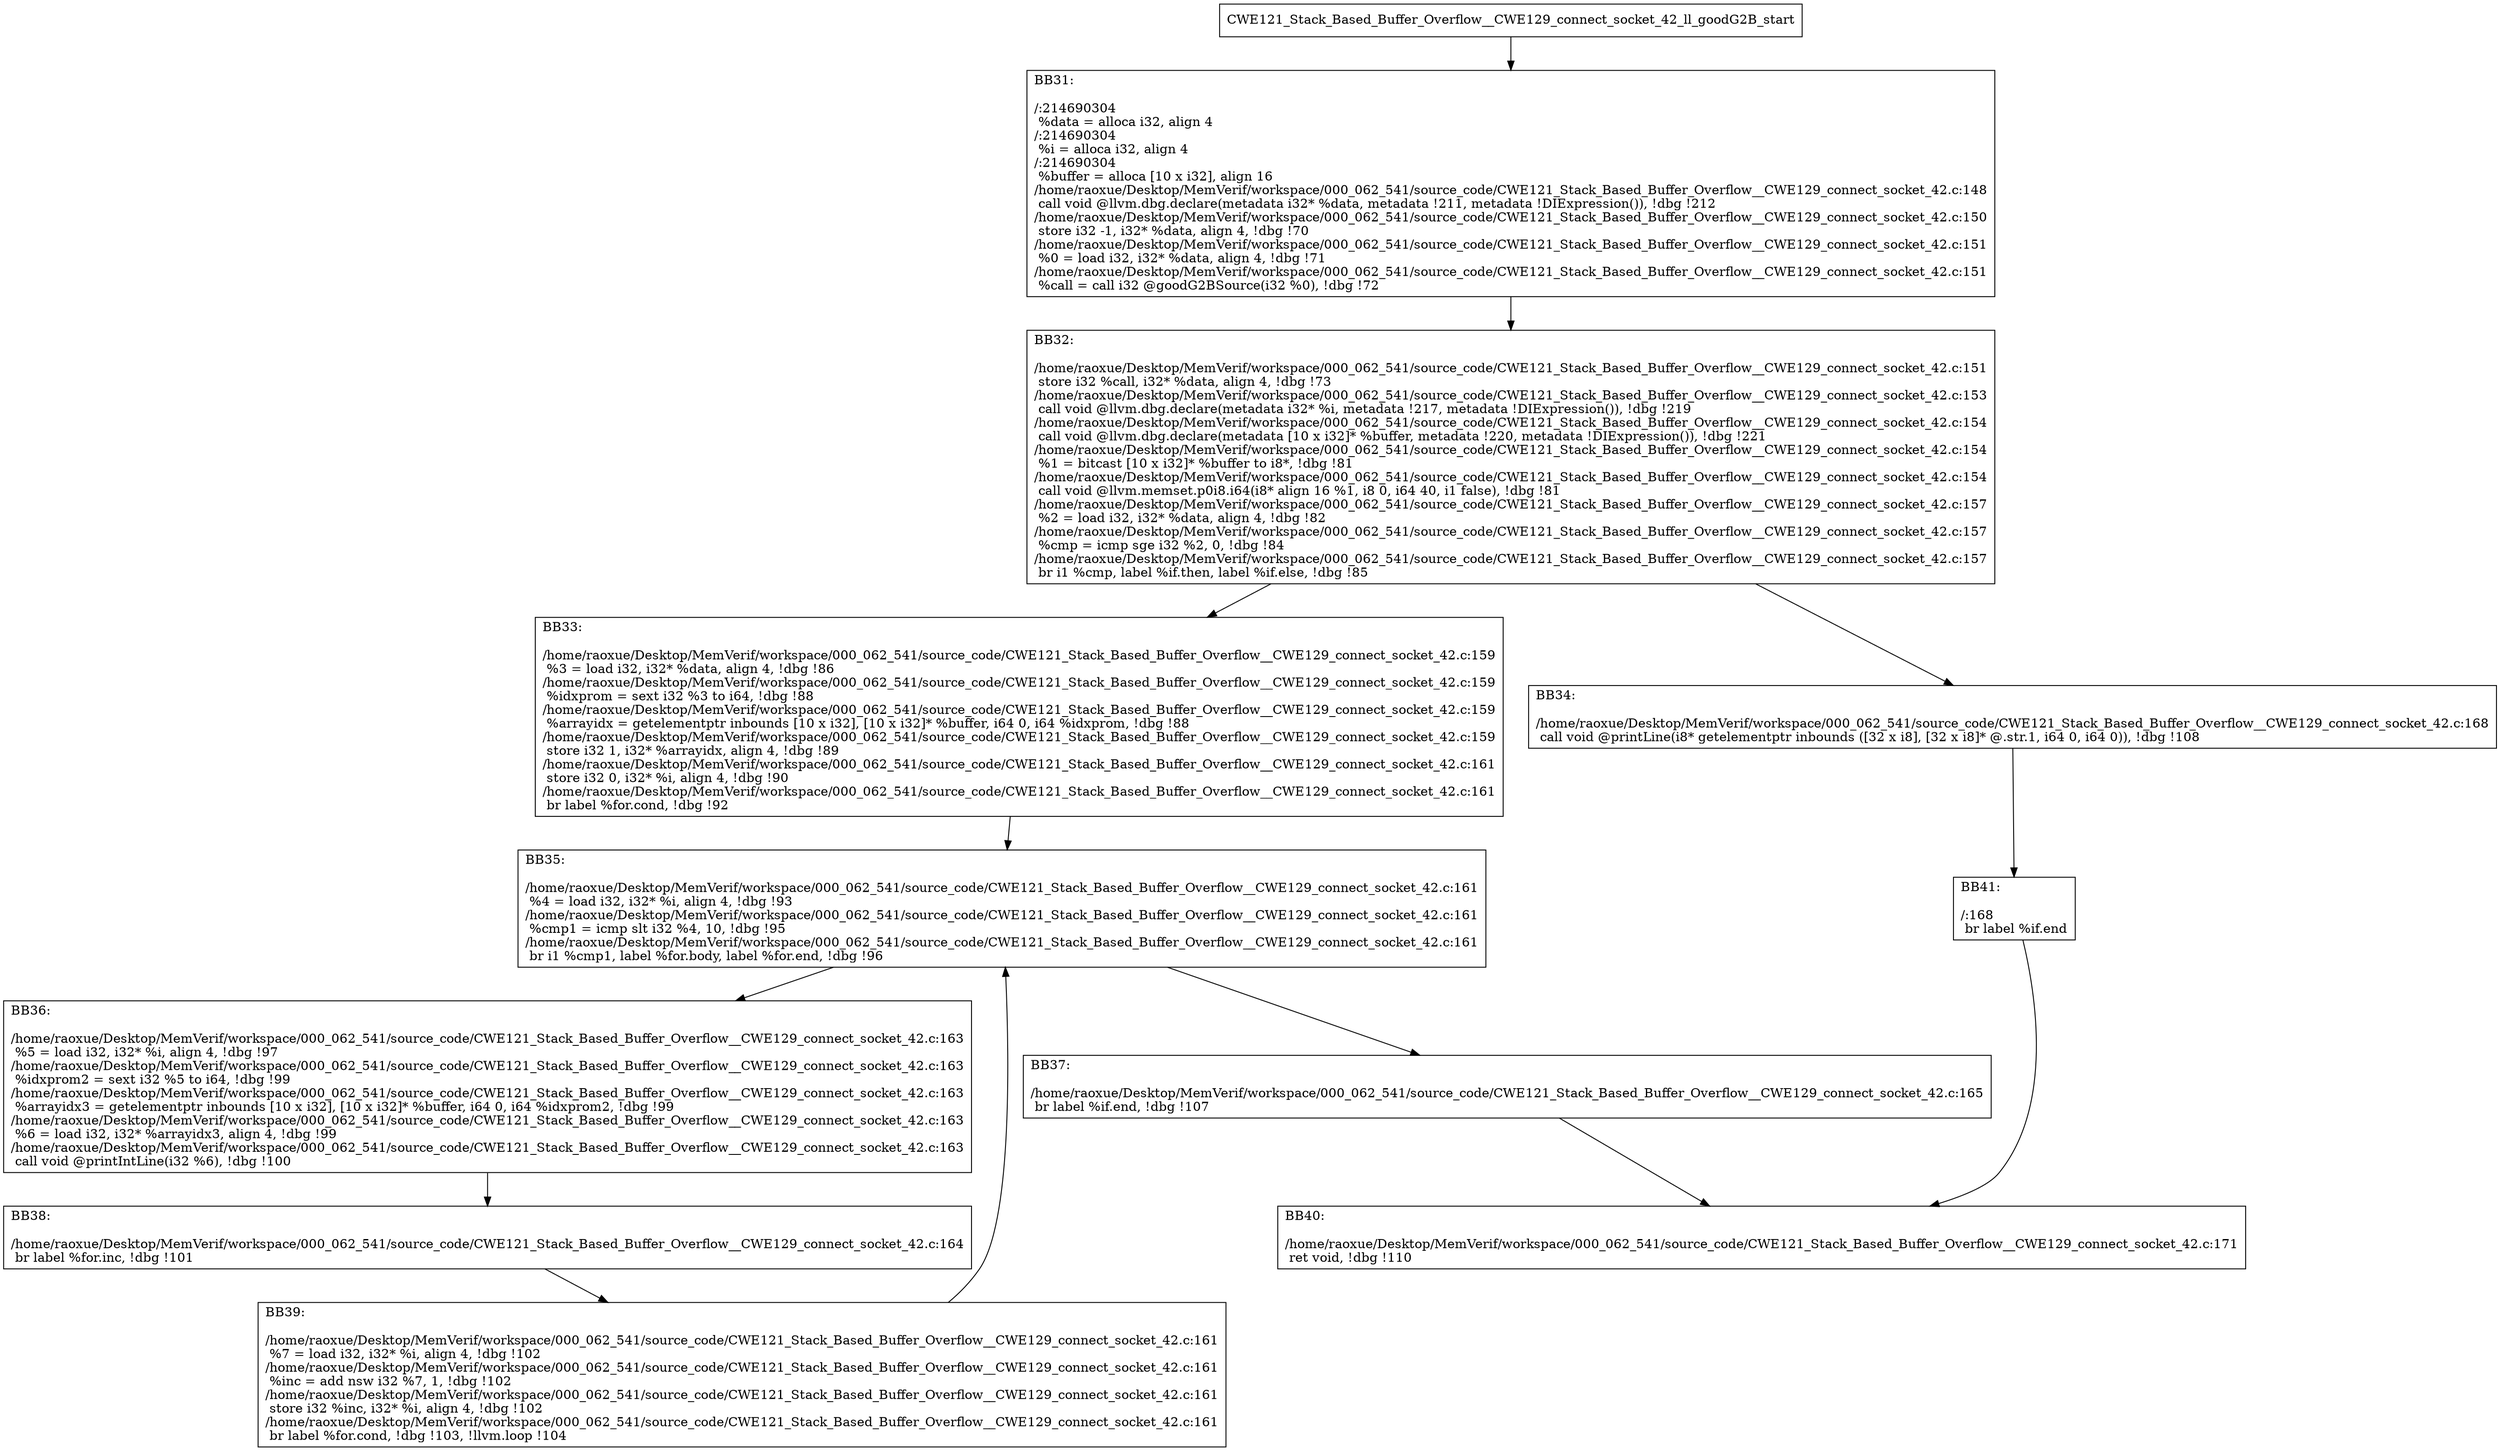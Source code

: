 digraph "CFG for'CWE121_Stack_Based_Buffer_Overflow__CWE129_connect_socket_42_ll_goodG2B' function" {
	BBCWE121_Stack_Based_Buffer_Overflow__CWE129_connect_socket_42_ll_goodG2B_start[shape=record,label="{CWE121_Stack_Based_Buffer_Overflow__CWE129_connect_socket_42_ll_goodG2B_start}"];
	BBCWE121_Stack_Based_Buffer_Overflow__CWE129_connect_socket_42_ll_goodG2B_start-> CWE121_Stack_Based_Buffer_Overflow__CWE129_connect_socket_42_ll_goodG2BBB31;
	CWE121_Stack_Based_Buffer_Overflow__CWE129_connect_socket_42_ll_goodG2BBB31 [shape=record, label="{BB31:\l\l/:214690304\l
  %data = alloca i32, align 4\l
/:214690304\l
  %i = alloca i32, align 4\l
/:214690304\l
  %buffer = alloca [10 x i32], align 16\l
/home/raoxue/Desktop/MemVerif/workspace/000_062_541/source_code/CWE121_Stack_Based_Buffer_Overflow__CWE129_connect_socket_42.c:148\l
  call void @llvm.dbg.declare(metadata i32* %data, metadata !211, metadata !DIExpression()), !dbg !212\l
/home/raoxue/Desktop/MemVerif/workspace/000_062_541/source_code/CWE121_Stack_Based_Buffer_Overflow__CWE129_connect_socket_42.c:150\l
  store i32 -1, i32* %data, align 4, !dbg !70\l
/home/raoxue/Desktop/MemVerif/workspace/000_062_541/source_code/CWE121_Stack_Based_Buffer_Overflow__CWE129_connect_socket_42.c:151\l
  %0 = load i32, i32* %data, align 4, !dbg !71\l
/home/raoxue/Desktop/MemVerif/workspace/000_062_541/source_code/CWE121_Stack_Based_Buffer_Overflow__CWE129_connect_socket_42.c:151\l
  %call = call i32 @goodG2BSource(i32 %0), !dbg !72\l
}"];
	CWE121_Stack_Based_Buffer_Overflow__CWE129_connect_socket_42_ll_goodG2BBB31-> CWE121_Stack_Based_Buffer_Overflow__CWE129_connect_socket_42_ll_goodG2BBB32;
	CWE121_Stack_Based_Buffer_Overflow__CWE129_connect_socket_42_ll_goodG2BBB32 [shape=record, label="{BB32:\l\l/home/raoxue/Desktop/MemVerif/workspace/000_062_541/source_code/CWE121_Stack_Based_Buffer_Overflow__CWE129_connect_socket_42.c:151\l
  store i32 %call, i32* %data, align 4, !dbg !73\l
/home/raoxue/Desktop/MemVerif/workspace/000_062_541/source_code/CWE121_Stack_Based_Buffer_Overflow__CWE129_connect_socket_42.c:153\l
  call void @llvm.dbg.declare(metadata i32* %i, metadata !217, metadata !DIExpression()), !dbg !219\l
/home/raoxue/Desktop/MemVerif/workspace/000_062_541/source_code/CWE121_Stack_Based_Buffer_Overflow__CWE129_connect_socket_42.c:154\l
  call void @llvm.dbg.declare(metadata [10 x i32]* %buffer, metadata !220, metadata !DIExpression()), !dbg !221\l
/home/raoxue/Desktop/MemVerif/workspace/000_062_541/source_code/CWE121_Stack_Based_Buffer_Overflow__CWE129_connect_socket_42.c:154\l
  %1 = bitcast [10 x i32]* %buffer to i8*, !dbg !81\l
/home/raoxue/Desktop/MemVerif/workspace/000_062_541/source_code/CWE121_Stack_Based_Buffer_Overflow__CWE129_connect_socket_42.c:154\l
  call void @llvm.memset.p0i8.i64(i8* align 16 %1, i8 0, i64 40, i1 false), !dbg !81\l
/home/raoxue/Desktop/MemVerif/workspace/000_062_541/source_code/CWE121_Stack_Based_Buffer_Overflow__CWE129_connect_socket_42.c:157\l
  %2 = load i32, i32* %data, align 4, !dbg !82\l
/home/raoxue/Desktop/MemVerif/workspace/000_062_541/source_code/CWE121_Stack_Based_Buffer_Overflow__CWE129_connect_socket_42.c:157\l
  %cmp = icmp sge i32 %2, 0, !dbg !84\l
/home/raoxue/Desktop/MemVerif/workspace/000_062_541/source_code/CWE121_Stack_Based_Buffer_Overflow__CWE129_connect_socket_42.c:157\l
  br i1 %cmp, label %if.then, label %if.else, !dbg !85\l
}"];
	CWE121_Stack_Based_Buffer_Overflow__CWE129_connect_socket_42_ll_goodG2BBB32-> CWE121_Stack_Based_Buffer_Overflow__CWE129_connect_socket_42_ll_goodG2BBB33;
	CWE121_Stack_Based_Buffer_Overflow__CWE129_connect_socket_42_ll_goodG2BBB32-> CWE121_Stack_Based_Buffer_Overflow__CWE129_connect_socket_42_ll_goodG2BBB34;
	CWE121_Stack_Based_Buffer_Overflow__CWE129_connect_socket_42_ll_goodG2BBB33 [shape=record, label="{BB33:\l\l/home/raoxue/Desktop/MemVerif/workspace/000_062_541/source_code/CWE121_Stack_Based_Buffer_Overflow__CWE129_connect_socket_42.c:159\l
  %3 = load i32, i32* %data, align 4, !dbg !86\l
/home/raoxue/Desktop/MemVerif/workspace/000_062_541/source_code/CWE121_Stack_Based_Buffer_Overflow__CWE129_connect_socket_42.c:159\l
  %idxprom = sext i32 %3 to i64, !dbg !88\l
/home/raoxue/Desktop/MemVerif/workspace/000_062_541/source_code/CWE121_Stack_Based_Buffer_Overflow__CWE129_connect_socket_42.c:159\l
  %arrayidx = getelementptr inbounds [10 x i32], [10 x i32]* %buffer, i64 0, i64 %idxprom, !dbg !88\l
/home/raoxue/Desktop/MemVerif/workspace/000_062_541/source_code/CWE121_Stack_Based_Buffer_Overflow__CWE129_connect_socket_42.c:159\l
  store i32 1, i32* %arrayidx, align 4, !dbg !89\l
/home/raoxue/Desktop/MemVerif/workspace/000_062_541/source_code/CWE121_Stack_Based_Buffer_Overflow__CWE129_connect_socket_42.c:161\l
  store i32 0, i32* %i, align 4, !dbg !90\l
/home/raoxue/Desktop/MemVerif/workspace/000_062_541/source_code/CWE121_Stack_Based_Buffer_Overflow__CWE129_connect_socket_42.c:161\l
  br label %for.cond, !dbg !92\l
}"];
	CWE121_Stack_Based_Buffer_Overflow__CWE129_connect_socket_42_ll_goodG2BBB33-> CWE121_Stack_Based_Buffer_Overflow__CWE129_connect_socket_42_ll_goodG2BBB35;
	CWE121_Stack_Based_Buffer_Overflow__CWE129_connect_socket_42_ll_goodG2BBB35 [shape=record, label="{BB35:\l\l/home/raoxue/Desktop/MemVerif/workspace/000_062_541/source_code/CWE121_Stack_Based_Buffer_Overflow__CWE129_connect_socket_42.c:161\l
  %4 = load i32, i32* %i, align 4, !dbg !93\l
/home/raoxue/Desktop/MemVerif/workspace/000_062_541/source_code/CWE121_Stack_Based_Buffer_Overflow__CWE129_connect_socket_42.c:161\l
  %cmp1 = icmp slt i32 %4, 10, !dbg !95\l
/home/raoxue/Desktop/MemVerif/workspace/000_062_541/source_code/CWE121_Stack_Based_Buffer_Overflow__CWE129_connect_socket_42.c:161\l
  br i1 %cmp1, label %for.body, label %for.end, !dbg !96\l
}"];
	CWE121_Stack_Based_Buffer_Overflow__CWE129_connect_socket_42_ll_goodG2BBB35-> CWE121_Stack_Based_Buffer_Overflow__CWE129_connect_socket_42_ll_goodG2BBB36;
	CWE121_Stack_Based_Buffer_Overflow__CWE129_connect_socket_42_ll_goodG2BBB35-> CWE121_Stack_Based_Buffer_Overflow__CWE129_connect_socket_42_ll_goodG2BBB37;
	CWE121_Stack_Based_Buffer_Overflow__CWE129_connect_socket_42_ll_goodG2BBB36 [shape=record, label="{BB36:\l\l/home/raoxue/Desktop/MemVerif/workspace/000_062_541/source_code/CWE121_Stack_Based_Buffer_Overflow__CWE129_connect_socket_42.c:163\l
  %5 = load i32, i32* %i, align 4, !dbg !97\l
/home/raoxue/Desktop/MemVerif/workspace/000_062_541/source_code/CWE121_Stack_Based_Buffer_Overflow__CWE129_connect_socket_42.c:163\l
  %idxprom2 = sext i32 %5 to i64, !dbg !99\l
/home/raoxue/Desktop/MemVerif/workspace/000_062_541/source_code/CWE121_Stack_Based_Buffer_Overflow__CWE129_connect_socket_42.c:163\l
  %arrayidx3 = getelementptr inbounds [10 x i32], [10 x i32]* %buffer, i64 0, i64 %idxprom2, !dbg !99\l
/home/raoxue/Desktop/MemVerif/workspace/000_062_541/source_code/CWE121_Stack_Based_Buffer_Overflow__CWE129_connect_socket_42.c:163\l
  %6 = load i32, i32* %arrayidx3, align 4, !dbg !99\l
/home/raoxue/Desktop/MemVerif/workspace/000_062_541/source_code/CWE121_Stack_Based_Buffer_Overflow__CWE129_connect_socket_42.c:163\l
  call void @printIntLine(i32 %6), !dbg !100\l
}"];
	CWE121_Stack_Based_Buffer_Overflow__CWE129_connect_socket_42_ll_goodG2BBB36-> CWE121_Stack_Based_Buffer_Overflow__CWE129_connect_socket_42_ll_goodG2BBB38;
	CWE121_Stack_Based_Buffer_Overflow__CWE129_connect_socket_42_ll_goodG2BBB38 [shape=record, label="{BB38:\l\l/home/raoxue/Desktop/MemVerif/workspace/000_062_541/source_code/CWE121_Stack_Based_Buffer_Overflow__CWE129_connect_socket_42.c:164\l
  br label %for.inc, !dbg !101\l
}"];
	CWE121_Stack_Based_Buffer_Overflow__CWE129_connect_socket_42_ll_goodG2BBB38-> CWE121_Stack_Based_Buffer_Overflow__CWE129_connect_socket_42_ll_goodG2BBB39;
	CWE121_Stack_Based_Buffer_Overflow__CWE129_connect_socket_42_ll_goodG2BBB39 [shape=record, label="{BB39:\l\l/home/raoxue/Desktop/MemVerif/workspace/000_062_541/source_code/CWE121_Stack_Based_Buffer_Overflow__CWE129_connect_socket_42.c:161\l
  %7 = load i32, i32* %i, align 4, !dbg !102\l
/home/raoxue/Desktop/MemVerif/workspace/000_062_541/source_code/CWE121_Stack_Based_Buffer_Overflow__CWE129_connect_socket_42.c:161\l
  %inc = add nsw i32 %7, 1, !dbg !102\l
/home/raoxue/Desktop/MemVerif/workspace/000_062_541/source_code/CWE121_Stack_Based_Buffer_Overflow__CWE129_connect_socket_42.c:161\l
  store i32 %inc, i32* %i, align 4, !dbg !102\l
/home/raoxue/Desktop/MemVerif/workspace/000_062_541/source_code/CWE121_Stack_Based_Buffer_Overflow__CWE129_connect_socket_42.c:161\l
  br label %for.cond, !dbg !103, !llvm.loop !104\l
}"];
	CWE121_Stack_Based_Buffer_Overflow__CWE129_connect_socket_42_ll_goodG2BBB39-> CWE121_Stack_Based_Buffer_Overflow__CWE129_connect_socket_42_ll_goodG2BBB35;
	CWE121_Stack_Based_Buffer_Overflow__CWE129_connect_socket_42_ll_goodG2BBB37 [shape=record, label="{BB37:\l\l/home/raoxue/Desktop/MemVerif/workspace/000_062_541/source_code/CWE121_Stack_Based_Buffer_Overflow__CWE129_connect_socket_42.c:165\l
  br label %if.end, !dbg !107\l
}"];
	CWE121_Stack_Based_Buffer_Overflow__CWE129_connect_socket_42_ll_goodG2BBB37-> CWE121_Stack_Based_Buffer_Overflow__CWE129_connect_socket_42_ll_goodG2BBB40;
	CWE121_Stack_Based_Buffer_Overflow__CWE129_connect_socket_42_ll_goodG2BBB34 [shape=record, label="{BB34:\l\l/home/raoxue/Desktop/MemVerif/workspace/000_062_541/source_code/CWE121_Stack_Based_Buffer_Overflow__CWE129_connect_socket_42.c:168\l
  call void @printLine(i8* getelementptr inbounds ([32 x i8], [32 x i8]* @.str.1, i64 0, i64 0)), !dbg !108\l
}"];
	CWE121_Stack_Based_Buffer_Overflow__CWE129_connect_socket_42_ll_goodG2BBB34-> CWE121_Stack_Based_Buffer_Overflow__CWE129_connect_socket_42_ll_goodG2BBB41;
	CWE121_Stack_Based_Buffer_Overflow__CWE129_connect_socket_42_ll_goodG2BBB41 [shape=record, label="{BB41:\l\l/:168\l
  br label %if.end\l
}"];
	CWE121_Stack_Based_Buffer_Overflow__CWE129_connect_socket_42_ll_goodG2BBB41-> CWE121_Stack_Based_Buffer_Overflow__CWE129_connect_socket_42_ll_goodG2BBB40;
	CWE121_Stack_Based_Buffer_Overflow__CWE129_connect_socket_42_ll_goodG2BBB40 [shape=record, label="{BB40:\l\l/home/raoxue/Desktop/MemVerif/workspace/000_062_541/source_code/CWE121_Stack_Based_Buffer_Overflow__CWE129_connect_socket_42.c:171\l
  ret void, !dbg !110\l
}"];
}
